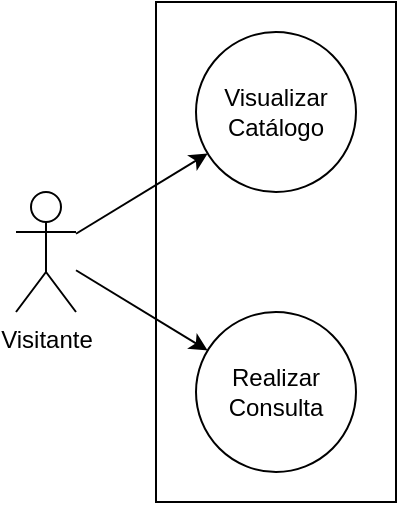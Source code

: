<mxfile version="15.4.0" type="device"><diagram id="TuUJexRQLQqolqTYcINc" name="Página-1"><mxGraphModel dx="1185" dy="718" grid="1" gridSize="10" guides="1" tooltips="1" connect="0" arrows="1" fold="1" page="1" pageScale="1" pageWidth="827" pageHeight="1169" math="0" shadow="0"><root><mxCell id="0"/><mxCell id="1" parent="0"/><mxCell id="VRwR8gjfSzmxCiFct3Jz-1" value="" style="rounded=0;whiteSpace=wrap;html=1;" vertex="1" parent="1"><mxGeometry x="160" y="460" width="120" height="250" as="geometry"/></mxCell><mxCell id="VRwR8gjfSzmxCiFct3Jz-89" style="edgeStyle=none;rounded=0;sketch=0;orthogonalLoop=1;jettySize=auto;html=1;shadow=0;" edge="1" parent="1" source="VRwR8gjfSzmxCiFct3Jz-2" target="VRwR8gjfSzmxCiFct3Jz-51"><mxGeometry relative="1" as="geometry"/></mxCell><mxCell id="VRwR8gjfSzmxCiFct3Jz-90" style="edgeStyle=none;rounded=0;sketch=0;orthogonalLoop=1;jettySize=auto;html=1;shadow=0;" edge="1" parent="1" source="VRwR8gjfSzmxCiFct3Jz-2" target="VRwR8gjfSzmxCiFct3Jz-55"><mxGeometry relative="1" as="geometry"/></mxCell><mxCell id="VRwR8gjfSzmxCiFct3Jz-2" value="Visitante" style="shape=umlActor;verticalLabelPosition=bottom;verticalAlign=top;html=1;outlineConnect=0;spacingBottom=8;" vertex="1" parent="1"><mxGeometry x="90" y="555" width="30" height="60" as="geometry"/></mxCell><mxCell id="VRwR8gjfSzmxCiFct3Jz-13" style="edgeStyle=orthogonalEdgeStyle;rounded=0;orthogonalLoop=1;jettySize=auto;html=1;exitX=0.5;exitY=1;exitDx=0;exitDy=0;" edge="1" parent="1" source="VRwR8gjfSzmxCiFct3Jz-1" target="VRwR8gjfSzmxCiFct3Jz-1"><mxGeometry relative="1" as="geometry"/></mxCell><mxCell id="VRwR8gjfSzmxCiFct3Jz-51" value="Realizar Consulta" style="ellipse;whiteSpace=wrap;html=1;" vertex="1" parent="1"><mxGeometry x="180" y="615" width="80" height="80" as="geometry"/></mxCell><mxCell id="VRwR8gjfSzmxCiFct3Jz-55" value="Visualizar Catálogo" style="ellipse;whiteSpace=wrap;html=1;" vertex="1" parent="1"><mxGeometry x="180" y="475" width="80" height="80" as="geometry"/></mxCell></root></mxGraphModel></diagram></mxfile>
